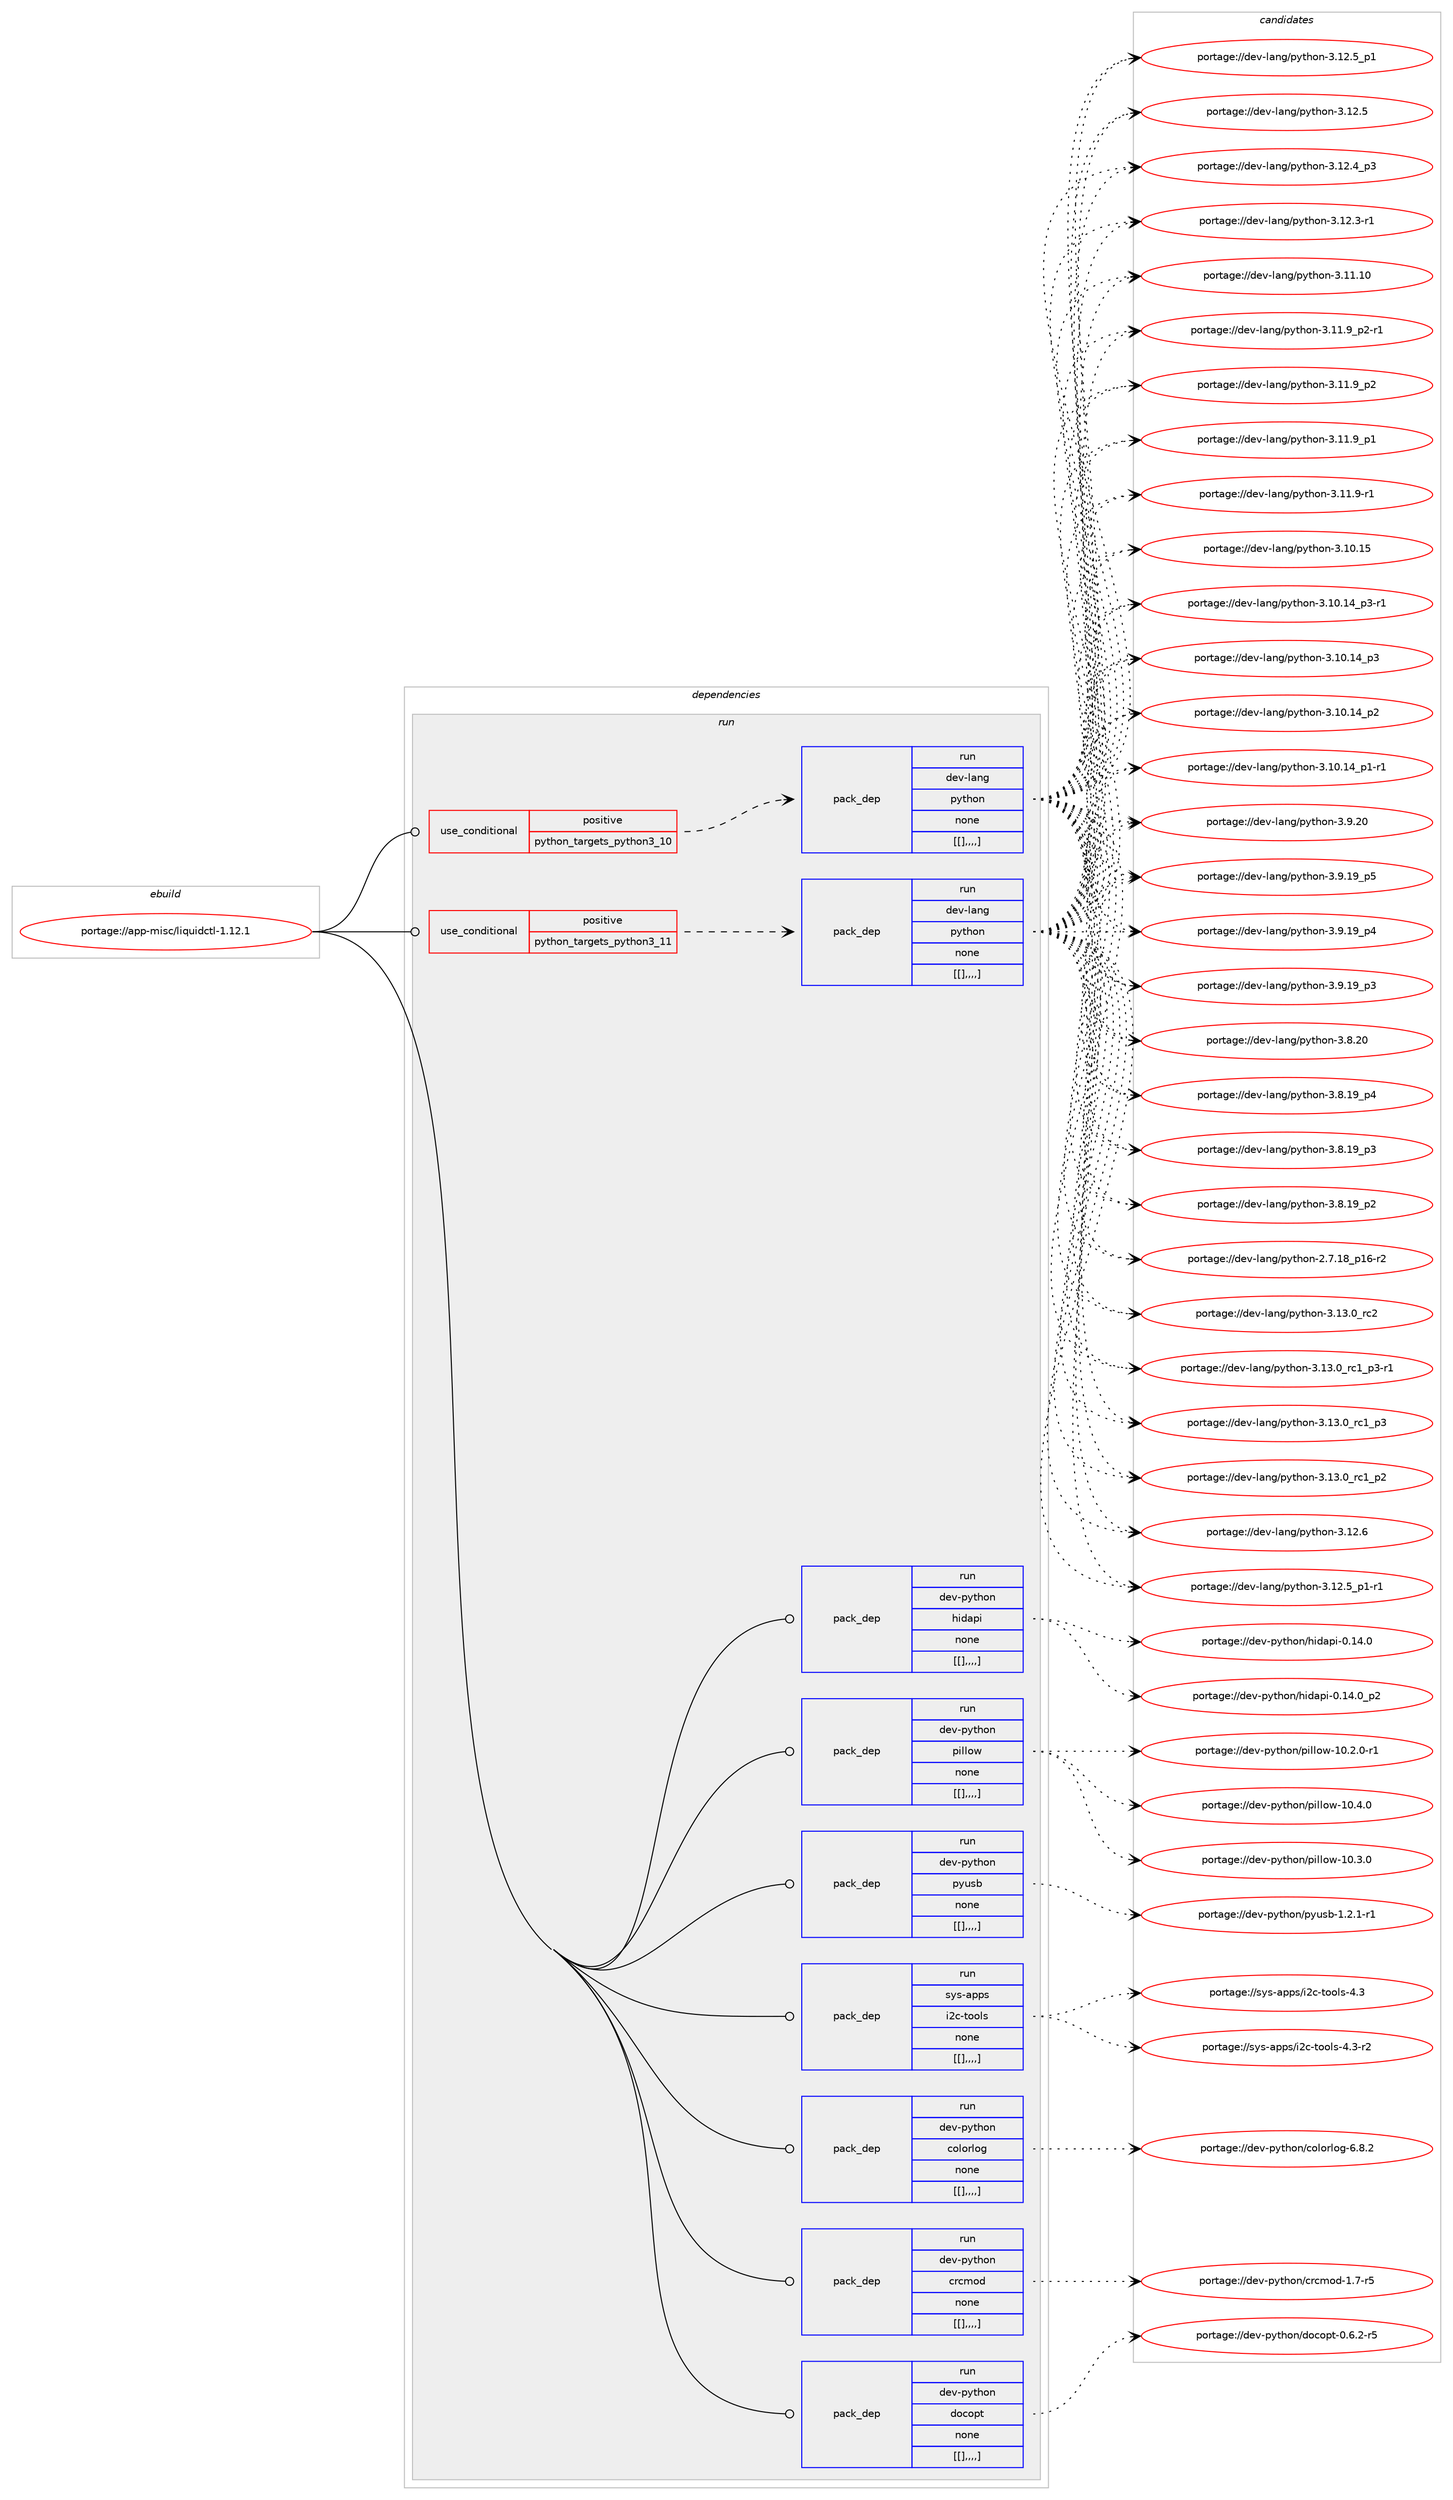digraph prolog {

# *************
# Graph options
# *************

newrank=true;
concentrate=true;
compound=true;
graph [rankdir=LR,fontname=Helvetica,fontsize=10,ranksep=1.5];#, ranksep=2.5, nodesep=0.2];
edge  [arrowhead=vee];
node  [fontname=Helvetica,fontsize=10];

# **********
# The ebuild
# **********

subgraph cluster_leftcol {
color=gray;
label=<<i>ebuild</i>>;
id [label="portage://app-misc/liquidctl-1.12.1", color=red, width=4, href="../app-misc/liquidctl-1.12.1.svg"];
}

# ****************
# The dependencies
# ****************

subgraph cluster_midcol {
color=gray;
label=<<i>dependencies</i>>;
subgraph cluster_compile {
fillcolor="#eeeeee";
style=filled;
label=<<i>compile</i>>;
}
subgraph cluster_compileandrun {
fillcolor="#eeeeee";
style=filled;
label=<<i>compile and run</i>>;
}
subgraph cluster_run {
fillcolor="#eeeeee";
style=filled;
label=<<i>run</i>>;
subgraph cond12436 {
dependency42650 [label=<<TABLE BORDER="0" CELLBORDER="1" CELLSPACING="0" CELLPADDING="4"><TR><TD ROWSPAN="3" CELLPADDING="10">use_conditional</TD></TR><TR><TD>positive</TD></TR><TR><TD>python_targets_python3_10</TD></TR></TABLE>>, shape=none, color=red];
subgraph pack29814 {
dependency42651 [label=<<TABLE BORDER="0" CELLBORDER="1" CELLSPACING="0" CELLPADDING="4" WIDTH="220"><TR><TD ROWSPAN="6" CELLPADDING="30">pack_dep</TD></TR><TR><TD WIDTH="110">run</TD></TR><TR><TD>dev-lang</TD></TR><TR><TD>python</TD></TR><TR><TD>none</TD></TR><TR><TD>[[],,,,]</TD></TR></TABLE>>, shape=none, color=blue];
}
dependency42650:e -> dependency42651:w [weight=20,style="dashed",arrowhead="vee"];
}
id:e -> dependency42650:w [weight=20,style="solid",arrowhead="odot"];
subgraph cond12437 {
dependency42652 [label=<<TABLE BORDER="0" CELLBORDER="1" CELLSPACING="0" CELLPADDING="4"><TR><TD ROWSPAN="3" CELLPADDING="10">use_conditional</TD></TR><TR><TD>positive</TD></TR><TR><TD>python_targets_python3_11</TD></TR></TABLE>>, shape=none, color=red];
subgraph pack29815 {
dependency42653 [label=<<TABLE BORDER="0" CELLBORDER="1" CELLSPACING="0" CELLPADDING="4" WIDTH="220"><TR><TD ROWSPAN="6" CELLPADDING="30">pack_dep</TD></TR><TR><TD WIDTH="110">run</TD></TR><TR><TD>dev-lang</TD></TR><TR><TD>python</TD></TR><TR><TD>none</TD></TR><TR><TD>[[],,,,]</TD></TR></TABLE>>, shape=none, color=blue];
}
dependency42652:e -> dependency42653:w [weight=20,style="dashed",arrowhead="vee"];
}
id:e -> dependency42652:w [weight=20,style="solid",arrowhead="odot"];
subgraph pack29816 {
dependency42654 [label=<<TABLE BORDER="0" CELLBORDER="1" CELLSPACING="0" CELLPADDING="4" WIDTH="220"><TR><TD ROWSPAN="6" CELLPADDING="30">pack_dep</TD></TR><TR><TD WIDTH="110">run</TD></TR><TR><TD>dev-python</TD></TR><TR><TD>colorlog</TD></TR><TR><TD>none</TD></TR><TR><TD>[[],,,,]</TD></TR></TABLE>>, shape=none, color=blue];
}
id:e -> dependency42654:w [weight=20,style="solid",arrowhead="odot"];
subgraph pack29817 {
dependency42655 [label=<<TABLE BORDER="0" CELLBORDER="1" CELLSPACING="0" CELLPADDING="4" WIDTH="220"><TR><TD ROWSPAN="6" CELLPADDING="30">pack_dep</TD></TR><TR><TD WIDTH="110">run</TD></TR><TR><TD>dev-python</TD></TR><TR><TD>crcmod</TD></TR><TR><TD>none</TD></TR><TR><TD>[[],,,,]</TD></TR></TABLE>>, shape=none, color=blue];
}
id:e -> dependency42655:w [weight=20,style="solid",arrowhead="odot"];
subgraph pack29818 {
dependency42656 [label=<<TABLE BORDER="0" CELLBORDER="1" CELLSPACING="0" CELLPADDING="4" WIDTH="220"><TR><TD ROWSPAN="6" CELLPADDING="30">pack_dep</TD></TR><TR><TD WIDTH="110">run</TD></TR><TR><TD>dev-python</TD></TR><TR><TD>docopt</TD></TR><TR><TD>none</TD></TR><TR><TD>[[],,,,]</TD></TR></TABLE>>, shape=none, color=blue];
}
id:e -> dependency42656:w [weight=20,style="solid",arrowhead="odot"];
subgraph pack29819 {
dependency42657 [label=<<TABLE BORDER="0" CELLBORDER="1" CELLSPACING="0" CELLPADDING="4" WIDTH="220"><TR><TD ROWSPAN="6" CELLPADDING="30">pack_dep</TD></TR><TR><TD WIDTH="110">run</TD></TR><TR><TD>dev-python</TD></TR><TR><TD>hidapi</TD></TR><TR><TD>none</TD></TR><TR><TD>[[],,,,]</TD></TR></TABLE>>, shape=none, color=blue];
}
id:e -> dependency42657:w [weight=20,style="solid",arrowhead="odot"];
subgraph pack29820 {
dependency42658 [label=<<TABLE BORDER="0" CELLBORDER="1" CELLSPACING="0" CELLPADDING="4" WIDTH="220"><TR><TD ROWSPAN="6" CELLPADDING="30">pack_dep</TD></TR><TR><TD WIDTH="110">run</TD></TR><TR><TD>dev-python</TD></TR><TR><TD>pillow</TD></TR><TR><TD>none</TD></TR><TR><TD>[[],,,,]</TD></TR></TABLE>>, shape=none, color=blue];
}
id:e -> dependency42658:w [weight=20,style="solid",arrowhead="odot"];
subgraph pack29821 {
dependency42659 [label=<<TABLE BORDER="0" CELLBORDER="1" CELLSPACING="0" CELLPADDING="4" WIDTH="220"><TR><TD ROWSPAN="6" CELLPADDING="30">pack_dep</TD></TR><TR><TD WIDTH="110">run</TD></TR><TR><TD>dev-python</TD></TR><TR><TD>pyusb</TD></TR><TR><TD>none</TD></TR><TR><TD>[[],,,,]</TD></TR></TABLE>>, shape=none, color=blue];
}
id:e -> dependency42659:w [weight=20,style="solid",arrowhead="odot"];
subgraph pack29822 {
dependency42660 [label=<<TABLE BORDER="0" CELLBORDER="1" CELLSPACING="0" CELLPADDING="4" WIDTH="220"><TR><TD ROWSPAN="6" CELLPADDING="30">pack_dep</TD></TR><TR><TD WIDTH="110">run</TD></TR><TR><TD>sys-apps</TD></TR><TR><TD>i2c-tools</TD></TR><TR><TD>none</TD></TR><TR><TD>[[],,,,]</TD></TR></TABLE>>, shape=none, color=blue];
}
id:e -> dependency42660:w [weight=20,style="solid",arrowhead="odot"];
}
}

# **************
# The candidates
# **************

subgraph cluster_choices {
rank=same;
color=gray;
label=<<i>candidates</i>>;

subgraph choice29814 {
color=black;
nodesep=1;
choice10010111845108971101034711212111610411111045514649514648951149950 [label="portage://dev-lang/python-3.13.0_rc2", color=red, width=4,href="../dev-lang/python-3.13.0_rc2.svg"];
choice1001011184510897110103471121211161041111104551464951464895114994995112514511449 [label="portage://dev-lang/python-3.13.0_rc1_p3-r1", color=red, width=4,href="../dev-lang/python-3.13.0_rc1_p3-r1.svg"];
choice100101118451089711010347112121116104111110455146495146489511499499511251 [label="portage://dev-lang/python-3.13.0_rc1_p3", color=red, width=4,href="../dev-lang/python-3.13.0_rc1_p3.svg"];
choice100101118451089711010347112121116104111110455146495146489511499499511250 [label="portage://dev-lang/python-3.13.0_rc1_p2", color=red, width=4,href="../dev-lang/python-3.13.0_rc1_p2.svg"];
choice10010111845108971101034711212111610411111045514649504654 [label="portage://dev-lang/python-3.12.6", color=red, width=4,href="../dev-lang/python-3.12.6.svg"];
choice1001011184510897110103471121211161041111104551464950465395112494511449 [label="portage://dev-lang/python-3.12.5_p1-r1", color=red, width=4,href="../dev-lang/python-3.12.5_p1-r1.svg"];
choice100101118451089711010347112121116104111110455146495046539511249 [label="portage://dev-lang/python-3.12.5_p1", color=red, width=4,href="../dev-lang/python-3.12.5_p1.svg"];
choice10010111845108971101034711212111610411111045514649504653 [label="portage://dev-lang/python-3.12.5", color=red, width=4,href="../dev-lang/python-3.12.5.svg"];
choice100101118451089711010347112121116104111110455146495046529511251 [label="portage://dev-lang/python-3.12.4_p3", color=red, width=4,href="../dev-lang/python-3.12.4_p3.svg"];
choice100101118451089711010347112121116104111110455146495046514511449 [label="portage://dev-lang/python-3.12.3-r1", color=red, width=4,href="../dev-lang/python-3.12.3-r1.svg"];
choice1001011184510897110103471121211161041111104551464949464948 [label="portage://dev-lang/python-3.11.10", color=red, width=4,href="../dev-lang/python-3.11.10.svg"];
choice1001011184510897110103471121211161041111104551464949465795112504511449 [label="portage://dev-lang/python-3.11.9_p2-r1", color=red, width=4,href="../dev-lang/python-3.11.9_p2-r1.svg"];
choice100101118451089711010347112121116104111110455146494946579511250 [label="portage://dev-lang/python-3.11.9_p2", color=red, width=4,href="../dev-lang/python-3.11.9_p2.svg"];
choice100101118451089711010347112121116104111110455146494946579511249 [label="portage://dev-lang/python-3.11.9_p1", color=red, width=4,href="../dev-lang/python-3.11.9_p1.svg"];
choice100101118451089711010347112121116104111110455146494946574511449 [label="portage://dev-lang/python-3.11.9-r1", color=red, width=4,href="../dev-lang/python-3.11.9-r1.svg"];
choice1001011184510897110103471121211161041111104551464948464953 [label="portage://dev-lang/python-3.10.15", color=red, width=4,href="../dev-lang/python-3.10.15.svg"];
choice100101118451089711010347112121116104111110455146494846495295112514511449 [label="portage://dev-lang/python-3.10.14_p3-r1", color=red, width=4,href="../dev-lang/python-3.10.14_p3-r1.svg"];
choice10010111845108971101034711212111610411111045514649484649529511251 [label="portage://dev-lang/python-3.10.14_p3", color=red, width=4,href="../dev-lang/python-3.10.14_p3.svg"];
choice10010111845108971101034711212111610411111045514649484649529511250 [label="portage://dev-lang/python-3.10.14_p2", color=red, width=4,href="../dev-lang/python-3.10.14_p2.svg"];
choice100101118451089711010347112121116104111110455146494846495295112494511449 [label="portage://dev-lang/python-3.10.14_p1-r1", color=red, width=4,href="../dev-lang/python-3.10.14_p1-r1.svg"];
choice10010111845108971101034711212111610411111045514657465048 [label="portage://dev-lang/python-3.9.20", color=red, width=4,href="../dev-lang/python-3.9.20.svg"];
choice100101118451089711010347112121116104111110455146574649579511253 [label="portage://dev-lang/python-3.9.19_p5", color=red, width=4,href="../dev-lang/python-3.9.19_p5.svg"];
choice100101118451089711010347112121116104111110455146574649579511252 [label="portage://dev-lang/python-3.9.19_p4", color=red, width=4,href="../dev-lang/python-3.9.19_p4.svg"];
choice100101118451089711010347112121116104111110455146574649579511251 [label="portage://dev-lang/python-3.9.19_p3", color=red, width=4,href="../dev-lang/python-3.9.19_p3.svg"];
choice10010111845108971101034711212111610411111045514656465048 [label="portage://dev-lang/python-3.8.20", color=red, width=4,href="../dev-lang/python-3.8.20.svg"];
choice100101118451089711010347112121116104111110455146564649579511252 [label="portage://dev-lang/python-3.8.19_p4", color=red, width=4,href="../dev-lang/python-3.8.19_p4.svg"];
choice100101118451089711010347112121116104111110455146564649579511251 [label="portage://dev-lang/python-3.8.19_p3", color=red, width=4,href="../dev-lang/python-3.8.19_p3.svg"];
choice100101118451089711010347112121116104111110455146564649579511250 [label="portage://dev-lang/python-3.8.19_p2", color=red, width=4,href="../dev-lang/python-3.8.19_p2.svg"];
choice100101118451089711010347112121116104111110455046554649569511249544511450 [label="portage://dev-lang/python-2.7.18_p16-r2", color=red, width=4,href="../dev-lang/python-2.7.18_p16-r2.svg"];
dependency42651:e -> choice10010111845108971101034711212111610411111045514649514648951149950:w [style=dotted,weight="100"];
dependency42651:e -> choice1001011184510897110103471121211161041111104551464951464895114994995112514511449:w [style=dotted,weight="100"];
dependency42651:e -> choice100101118451089711010347112121116104111110455146495146489511499499511251:w [style=dotted,weight="100"];
dependency42651:e -> choice100101118451089711010347112121116104111110455146495146489511499499511250:w [style=dotted,weight="100"];
dependency42651:e -> choice10010111845108971101034711212111610411111045514649504654:w [style=dotted,weight="100"];
dependency42651:e -> choice1001011184510897110103471121211161041111104551464950465395112494511449:w [style=dotted,weight="100"];
dependency42651:e -> choice100101118451089711010347112121116104111110455146495046539511249:w [style=dotted,weight="100"];
dependency42651:e -> choice10010111845108971101034711212111610411111045514649504653:w [style=dotted,weight="100"];
dependency42651:e -> choice100101118451089711010347112121116104111110455146495046529511251:w [style=dotted,weight="100"];
dependency42651:e -> choice100101118451089711010347112121116104111110455146495046514511449:w [style=dotted,weight="100"];
dependency42651:e -> choice1001011184510897110103471121211161041111104551464949464948:w [style=dotted,weight="100"];
dependency42651:e -> choice1001011184510897110103471121211161041111104551464949465795112504511449:w [style=dotted,weight="100"];
dependency42651:e -> choice100101118451089711010347112121116104111110455146494946579511250:w [style=dotted,weight="100"];
dependency42651:e -> choice100101118451089711010347112121116104111110455146494946579511249:w [style=dotted,weight="100"];
dependency42651:e -> choice100101118451089711010347112121116104111110455146494946574511449:w [style=dotted,weight="100"];
dependency42651:e -> choice1001011184510897110103471121211161041111104551464948464953:w [style=dotted,weight="100"];
dependency42651:e -> choice100101118451089711010347112121116104111110455146494846495295112514511449:w [style=dotted,weight="100"];
dependency42651:e -> choice10010111845108971101034711212111610411111045514649484649529511251:w [style=dotted,weight="100"];
dependency42651:e -> choice10010111845108971101034711212111610411111045514649484649529511250:w [style=dotted,weight="100"];
dependency42651:e -> choice100101118451089711010347112121116104111110455146494846495295112494511449:w [style=dotted,weight="100"];
dependency42651:e -> choice10010111845108971101034711212111610411111045514657465048:w [style=dotted,weight="100"];
dependency42651:e -> choice100101118451089711010347112121116104111110455146574649579511253:w [style=dotted,weight="100"];
dependency42651:e -> choice100101118451089711010347112121116104111110455146574649579511252:w [style=dotted,weight="100"];
dependency42651:e -> choice100101118451089711010347112121116104111110455146574649579511251:w [style=dotted,weight="100"];
dependency42651:e -> choice10010111845108971101034711212111610411111045514656465048:w [style=dotted,weight="100"];
dependency42651:e -> choice100101118451089711010347112121116104111110455146564649579511252:w [style=dotted,weight="100"];
dependency42651:e -> choice100101118451089711010347112121116104111110455146564649579511251:w [style=dotted,weight="100"];
dependency42651:e -> choice100101118451089711010347112121116104111110455146564649579511250:w [style=dotted,weight="100"];
dependency42651:e -> choice100101118451089711010347112121116104111110455046554649569511249544511450:w [style=dotted,weight="100"];
}
subgraph choice29815 {
color=black;
nodesep=1;
choice10010111845108971101034711212111610411111045514649514648951149950 [label="portage://dev-lang/python-3.13.0_rc2", color=red, width=4,href="../dev-lang/python-3.13.0_rc2.svg"];
choice1001011184510897110103471121211161041111104551464951464895114994995112514511449 [label="portage://dev-lang/python-3.13.0_rc1_p3-r1", color=red, width=4,href="../dev-lang/python-3.13.0_rc1_p3-r1.svg"];
choice100101118451089711010347112121116104111110455146495146489511499499511251 [label="portage://dev-lang/python-3.13.0_rc1_p3", color=red, width=4,href="../dev-lang/python-3.13.0_rc1_p3.svg"];
choice100101118451089711010347112121116104111110455146495146489511499499511250 [label="portage://dev-lang/python-3.13.0_rc1_p2", color=red, width=4,href="../dev-lang/python-3.13.0_rc1_p2.svg"];
choice10010111845108971101034711212111610411111045514649504654 [label="portage://dev-lang/python-3.12.6", color=red, width=4,href="../dev-lang/python-3.12.6.svg"];
choice1001011184510897110103471121211161041111104551464950465395112494511449 [label="portage://dev-lang/python-3.12.5_p1-r1", color=red, width=4,href="../dev-lang/python-3.12.5_p1-r1.svg"];
choice100101118451089711010347112121116104111110455146495046539511249 [label="portage://dev-lang/python-3.12.5_p1", color=red, width=4,href="../dev-lang/python-3.12.5_p1.svg"];
choice10010111845108971101034711212111610411111045514649504653 [label="portage://dev-lang/python-3.12.5", color=red, width=4,href="../dev-lang/python-3.12.5.svg"];
choice100101118451089711010347112121116104111110455146495046529511251 [label="portage://dev-lang/python-3.12.4_p3", color=red, width=4,href="../dev-lang/python-3.12.4_p3.svg"];
choice100101118451089711010347112121116104111110455146495046514511449 [label="portage://dev-lang/python-3.12.3-r1", color=red, width=4,href="../dev-lang/python-3.12.3-r1.svg"];
choice1001011184510897110103471121211161041111104551464949464948 [label="portage://dev-lang/python-3.11.10", color=red, width=4,href="../dev-lang/python-3.11.10.svg"];
choice1001011184510897110103471121211161041111104551464949465795112504511449 [label="portage://dev-lang/python-3.11.9_p2-r1", color=red, width=4,href="../dev-lang/python-3.11.9_p2-r1.svg"];
choice100101118451089711010347112121116104111110455146494946579511250 [label="portage://dev-lang/python-3.11.9_p2", color=red, width=4,href="../dev-lang/python-3.11.9_p2.svg"];
choice100101118451089711010347112121116104111110455146494946579511249 [label="portage://dev-lang/python-3.11.9_p1", color=red, width=4,href="../dev-lang/python-3.11.9_p1.svg"];
choice100101118451089711010347112121116104111110455146494946574511449 [label="portage://dev-lang/python-3.11.9-r1", color=red, width=4,href="../dev-lang/python-3.11.9-r1.svg"];
choice1001011184510897110103471121211161041111104551464948464953 [label="portage://dev-lang/python-3.10.15", color=red, width=4,href="../dev-lang/python-3.10.15.svg"];
choice100101118451089711010347112121116104111110455146494846495295112514511449 [label="portage://dev-lang/python-3.10.14_p3-r1", color=red, width=4,href="../dev-lang/python-3.10.14_p3-r1.svg"];
choice10010111845108971101034711212111610411111045514649484649529511251 [label="portage://dev-lang/python-3.10.14_p3", color=red, width=4,href="../dev-lang/python-3.10.14_p3.svg"];
choice10010111845108971101034711212111610411111045514649484649529511250 [label="portage://dev-lang/python-3.10.14_p2", color=red, width=4,href="../dev-lang/python-3.10.14_p2.svg"];
choice100101118451089711010347112121116104111110455146494846495295112494511449 [label="portage://dev-lang/python-3.10.14_p1-r1", color=red, width=4,href="../dev-lang/python-3.10.14_p1-r1.svg"];
choice10010111845108971101034711212111610411111045514657465048 [label="portage://dev-lang/python-3.9.20", color=red, width=4,href="../dev-lang/python-3.9.20.svg"];
choice100101118451089711010347112121116104111110455146574649579511253 [label="portage://dev-lang/python-3.9.19_p5", color=red, width=4,href="../dev-lang/python-3.9.19_p5.svg"];
choice100101118451089711010347112121116104111110455146574649579511252 [label="portage://dev-lang/python-3.9.19_p4", color=red, width=4,href="../dev-lang/python-3.9.19_p4.svg"];
choice100101118451089711010347112121116104111110455146574649579511251 [label="portage://dev-lang/python-3.9.19_p3", color=red, width=4,href="../dev-lang/python-3.9.19_p3.svg"];
choice10010111845108971101034711212111610411111045514656465048 [label="portage://dev-lang/python-3.8.20", color=red, width=4,href="../dev-lang/python-3.8.20.svg"];
choice100101118451089711010347112121116104111110455146564649579511252 [label="portage://dev-lang/python-3.8.19_p4", color=red, width=4,href="../dev-lang/python-3.8.19_p4.svg"];
choice100101118451089711010347112121116104111110455146564649579511251 [label="portage://dev-lang/python-3.8.19_p3", color=red, width=4,href="../dev-lang/python-3.8.19_p3.svg"];
choice100101118451089711010347112121116104111110455146564649579511250 [label="portage://dev-lang/python-3.8.19_p2", color=red, width=4,href="../dev-lang/python-3.8.19_p2.svg"];
choice100101118451089711010347112121116104111110455046554649569511249544511450 [label="portage://dev-lang/python-2.7.18_p16-r2", color=red, width=4,href="../dev-lang/python-2.7.18_p16-r2.svg"];
dependency42653:e -> choice10010111845108971101034711212111610411111045514649514648951149950:w [style=dotted,weight="100"];
dependency42653:e -> choice1001011184510897110103471121211161041111104551464951464895114994995112514511449:w [style=dotted,weight="100"];
dependency42653:e -> choice100101118451089711010347112121116104111110455146495146489511499499511251:w [style=dotted,weight="100"];
dependency42653:e -> choice100101118451089711010347112121116104111110455146495146489511499499511250:w [style=dotted,weight="100"];
dependency42653:e -> choice10010111845108971101034711212111610411111045514649504654:w [style=dotted,weight="100"];
dependency42653:e -> choice1001011184510897110103471121211161041111104551464950465395112494511449:w [style=dotted,weight="100"];
dependency42653:e -> choice100101118451089711010347112121116104111110455146495046539511249:w [style=dotted,weight="100"];
dependency42653:e -> choice10010111845108971101034711212111610411111045514649504653:w [style=dotted,weight="100"];
dependency42653:e -> choice100101118451089711010347112121116104111110455146495046529511251:w [style=dotted,weight="100"];
dependency42653:e -> choice100101118451089711010347112121116104111110455146495046514511449:w [style=dotted,weight="100"];
dependency42653:e -> choice1001011184510897110103471121211161041111104551464949464948:w [style=dotted,weight="100"];
dependency42653:e -> choice1001011184510897110103471121211161041111104551464949465795112504511449:w [style=dotted,weight="100"];
dependency42653:e -> choice100101118451089711010347112121116104111110455146494946579511250:w [style=dotted,weight="100"];
dependency42653:e -> choice100101118451089711010347112121116104111110455146494946579511249:w [style=dotted,weight="100"];
dependency42653:e -> choice100101118451089711010347112121116104111110455146494946574511449:w [style=dotted,weight="100"];
dependency42653:e -> choice1001011184510897110103471121211161041111104551464948464953:w [style=dotted,weight="100"];
dependency42653:e -> choice100101118451089711010347112121116104111110455146494846495295112514511449:w [style=dotted,weight="100"];
dependency42653:e -> choice10010111845108971101034711212111610411111045514649484649529511251:w [style=dotted,weight="100"];
dependency42653:e -> choice10010111845108971101034711212111610411111045514649484649529511250:w [style=dotted,weight="100"];
dependency42653:e -> choice100101118451089711010347112121116104111110455146494846495295112494511449:w [style=dotted,weight="100"];
dependency42653:e -> choice10010111845108971101034711212111610411111045514657465048:w [style=dotted,weight="100"];
dependency42653:e -> choice100101118451089711010347112121116104111110455146574649579511253:w [style=dotted,weight="100"];
dependency42653:e -> choice100101118451089711010347112121116104111110455146574649579511252:w [style=dotted,weight="100"];
dependency42653:e -> choice100101118451089711010347112121116104111110455146574649579511251:w [style=dotted,weight="100"];
dependency42653:e -> choice10010111845108971101034711212111610411111045514656465048:w [style=dotted,weight="100"];
dependency42653:e -> choice100101118451089711010347112121116104111110455146564649579511252:w [style=dotted,weight="100"];
dependency42653:e -> choice100101118451089711010347112121116104111110455146564649579511251:w [style=dotted,weight="100"];
dependency42653:e -> choice100101118451089711010347112121116104111110455146564649579511250:w [style=dotted,weight="100"];
dependency42653:e -> choice100101118451089711010347112121116104111110455046554649569511249544511450:w [style=dotted,weight="100"];
}
subgraph choice29816 {
color=black;
nodesep=1;
choice100101118451121211161041111104799111108111114108111103455446564650 [label="portage://dev-python/colorlog-6.8.2", color=red, width=4,href="../dev-python/colorlog-6.8.2.svg"];
dependency42654:e -> choice100101118451121211161041111104799111108111114108111103455446564650:w [style=dotted,weight="100"];
}
subgraph choice29817 {
color=black;
nodesep=1;
choice10010111845112121116104111110479911499109111100454946554511453 [label="portage://dev-python/crcmod-1.7-r5", color=red, width=4,href="../dev-python/crcmod-1.7-r5.svg"];
dependency42655:e -> choice10010111845112121116104111110479911499109111100454946554511453:w [style=dotted,weight="100"];
}
subgraph choice29818 {
color=black;
nodesep=1;
choice1001011184511212111610411111047100111991111121164548465446504511453 [label="portage://dev-python/docopt-0.6.2-r5", color=red, width=4,href="../dev-python/docopt-0.6.2-r5.svg"];
dependency42656:e -> choice1001011184511212111610411111047100111991111121164548465446504511453:w [style=dotted,weight="100"];
}
subgraph choice29819 {
color=black;
nodesep=1;
choice100101118451121211161041111104710410510097112105454846495246489511250 [label="portage://dev-python/hidapi-0.14.0_p2", color=red, width=4,href="../dev-python/hidapi-0.14.0_p2.svg"];
choice10010111845112121116104111110471041051009711210545484649524648 [label="portage://dev-python/hidapi-0.14.0", color=red, width=4,href="../dev-python/hidapi-0.14.0.svg"];
dependency42657:e -> choice100101118451121211161041111104710410510097112105454846495246489511250:w [style=dotted,weight="100"];
dependency42657:e -> choice10010111845112121116104111110471041051009711210545484649524648:w [style=dotted,weight="100"];
}
subgraph choice29820 {
color=black;
nodesep=1;
choice100101118451121211161041111104711210510810811111945494846524648 [label="portage://dev-python/pillow-10.4.0", color=red, width=4,href="../dev-python/pillow-10.4.0.svg"];
choice100101118451121211161041111104711210510810811111945494846514648 [label="portage://dev-python/pillow-10.3.0", color=red, width=4,href="../dev-python/pillow-10.3.0.svg"];
choice1001011184511212111610411111047112105108108111119454948465046484511449 [label="portage://dev-python/pillow-10.2.0-r1", color=red, width=4,href="../dev-python/pillow-10.2.0-r1.svg"];
dependency42658:e -> choice100101118451121211161041111104711210510810811111945494846524648:w [style=dotted,weight="100"];
dependency42658:e -> choice100101118451121211161041111104711210510810811111945494846514648:w [style=dotted,weight="100"];
dependency42658:e -> choice1001011184511212111610411111047112105108108111119454948465046484511449:w [style=dotted,weight="100"];
}
subgraph choice29821 {
color=black;
nodesep=1;
choice1001011184511212111610411111047112121117115984549465046494511449 [label="portage://dev-python/pyusb-1.2.1-r1", color=red, width=4,href="../dev-python/pyusb-1.2.1-r1.svg"];
dependency42659:e -> choice1001011184511212111610411111047112121117115984549465046494511449:w [style=dotted,weight="100"];
}
subgraph choice29822 {
color=black;
nodesep=1;
choice115121115459711211211547105509945116111111108115455246514511450 [label="portage://sys-apps/i2c-tools-4.3-r2", color=red, width=4,href="../sys-apps/i2c-tools-4.3-r2.svg"];
choice11512111545971121121154710550994511611111110811545524651 [label="portage://sys-apps/i2c-tools-4.3", color=red, width=4,href="../sys-apps/i2c-tools-4.3.svg"];
dependency42660:e -> choice115121115459711211211547105509945116111111108115455246514511450:w [style=dotted,weight="100"];
dependency42660:e -> choice11512111545971121121154710550994511611111110811545524651:w [style=dotted,weight="100"];
}
}

}
